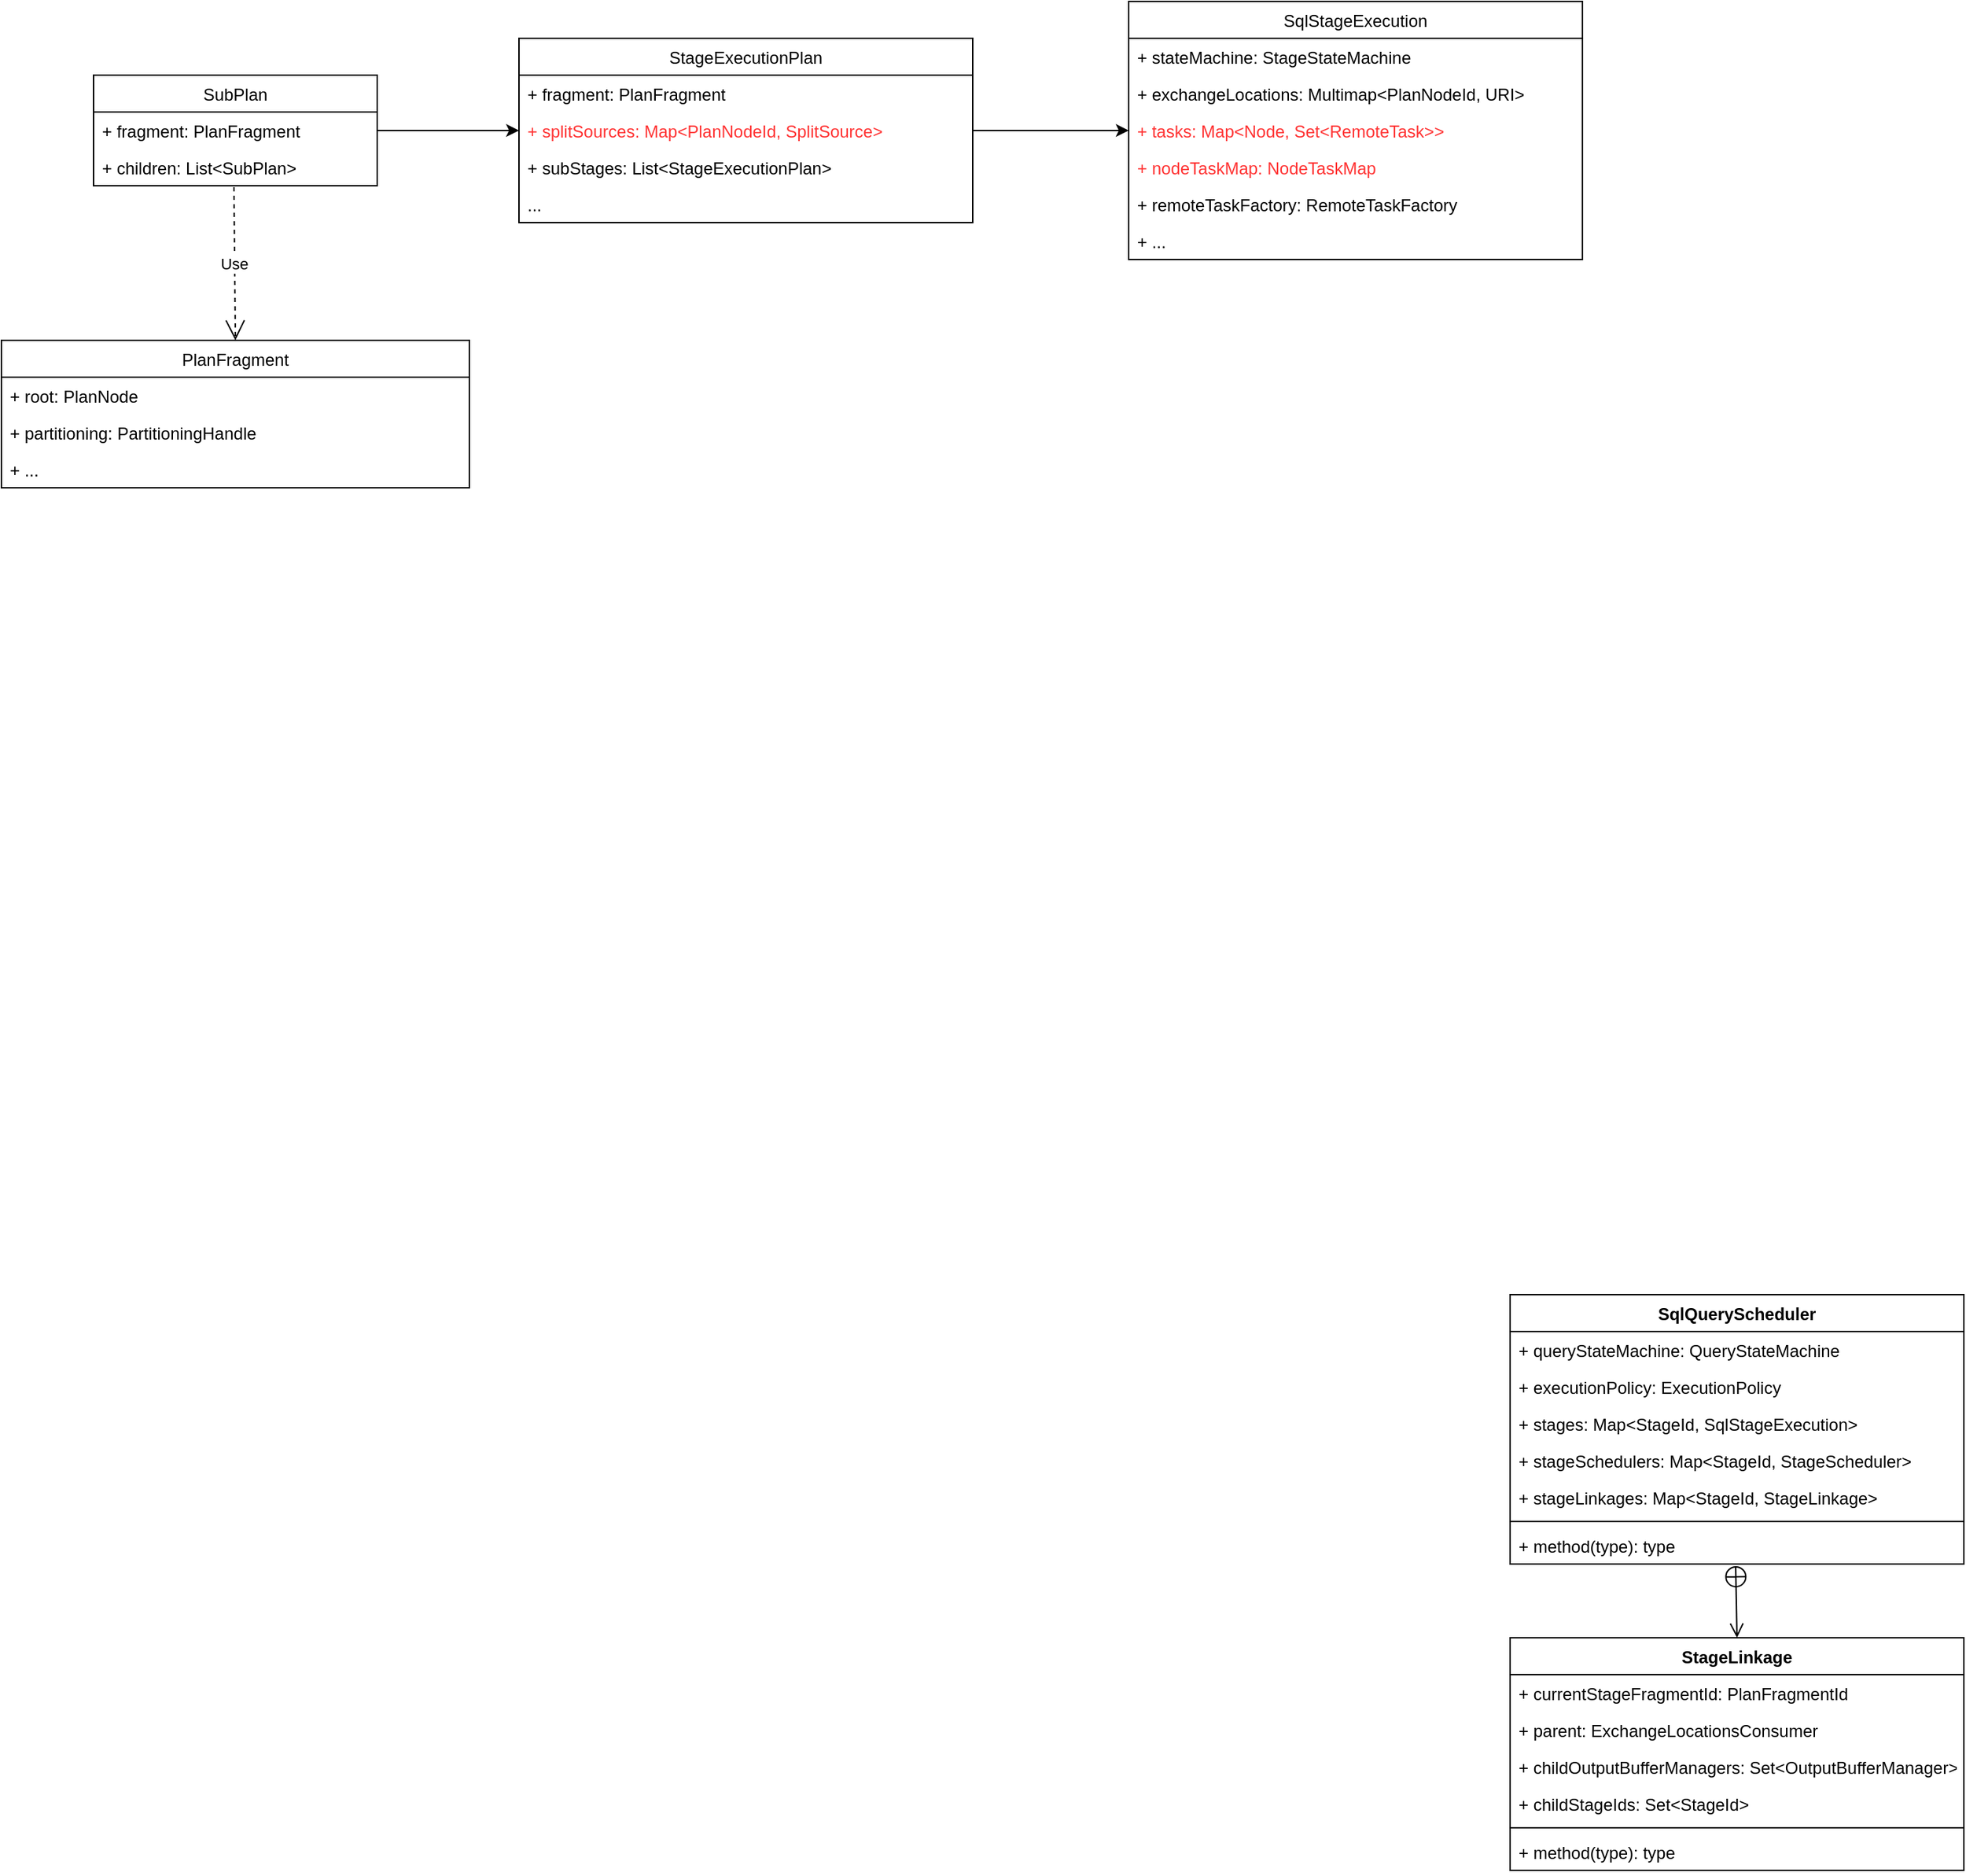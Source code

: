 <mxfile version="12.0.3" type="github" pages="1"><diagram id="SVBZJYeGc0hUywcnI8So" name="Page-1"><mxGraphModel dx="1186" dy="775" grid="1" gridSize="10" guides="1" tooltips="1" connect="1" arrows="1" fold="1" page="1" pageScale="1" pageWidth="2339" pageHeight="3300" math="0" shadow="0"><root><mxCell id="0"/><mxCell id="1" parent="0"/><mxCell id="zfZOaD6EwRZN9EKvPmm1-1" value="SubPlan" style="swimlane;fontStyle=0;childLayout=stackLayout;horizontal=1;startSize=26;fillColor=none;horizontalStack=0;resizeParent=1;resizeParentMax=0;resizeLast=0;collapsible=1;marginBottom=0;" parent="1" vertex="1"><mxGeometry x="170" y="327" width="200" height="78" as="geometry"/></mxCell><mxCell id="zfZOaD6EwRZN9EKvPmm1-2" value="+ fragment: PlanFragment" style="text;strokeColor=none;fillColor=none;align=left;verticalAlign=top;spacingLeft=4;spacingRight=4;overflow=hidden;rotatable=0;points=[[0,0.5],[1,0.5]];portConstraint=eastwest;" parent="zfZOaD6EwRZN9EKvPmm1-1" vertex="1"><mxGeometry y="26" width="200" height="26" as="geometry"/></mxCell><mxCell id="zfZOaD6EwRZN9EKvPmm1-3" value="+ children: List&lt;SubPlan&gt;" style="text;strokeColor=none;fillColor=none;align=left;verticalAlign=top;spacingLeft=4;spacingRight=4;overflow=hidden;rotatable=0;points=[[0,0.5],[1,0.5]];portConstraint=eastwest;" parent="zfZOaD6EwRZN9EKvPmm1-1" vertex="1"><mxGeometry y="52" width="200" height="26" as="geometry"/></mxCell><mxCell id="zfZOaD6EwRZN9EKvPmm1-16" value="StageExecutionPlan" style="swimlane;fontStyle=0;childLayout=stackLayout;horizontal=1;startSize=26;fillColor=none;horizontalStack=0;resizeParent=1;resizeParentMax=0;resizeLast=0;collapsible=1;marginBottom=0;" parent="1" vertex="1"><mxGeometry x="470" y="301" width="320" height="130" as="geometry"/></mxCell><mxCell id="zfZOaD6EwRZN9EKvPmm1-17" value="+ fragment: PlanFragment&#10;" style="text;strokeColor=none;fillColor=none;align=left;verticalAlign=top;spacingLeft=4;spacingRight=4;overflow=hidden;rotatable=0;points=[[0,0.5],[1,0.5]];portConstraint=eastwest;" parent="zfZOaD6EwRZN9EKvPmm1-16" vertex="1"><mxGeometry y="26" width="320" height="26" as="geometry"/></mxCell><mxCell id="zfZOaD6EwRZN9EKvPmm1-18" value="+ splitSources: Map&lt;PlanNodeId, SplitSource&gt;" style="text;strokeColor=none;fillColor=none;align=left;verticalAlign=top;spacingLeft=4;spacingRight=4;overflow=hidden;rotatable=0;points=[[0,0.5],[1,0.5]];portConstraint=eastwest;fontColor=#FF3333;" parent="zfZOaD6EwRZN9EKvPmm1-16" vertex="1"><mxGeometry y="52" width="320" height="26" as="geometry"/></mxCell><mxCell id="zfZOaD6EwRZN9EKvPmm1-19" value="+ subStages: List&lt;StageExecutionPlan&gt;&#10;&#10;&#10;" style="text;strokeColor=none;fillColor=none;align=left;verticalAlign=top;spacingLeft=4;spacingRight=4;overflow=hidden;rotatable=0;points=[[0,0.5],[1,0.5]];portConstraint=eastwest;" parent="zfZOaD6EwRZN9EKvPmm1-16" vertex="1"><mxGeometry y="78" width="320" height="26" as="geometry"/></mxCell><mxCell id="C-cVyiuGSrLfDeFGw-Ot-8" value="..." style="text;strokeColor=none;fillColor=none;align=left;verticalAlign=top;spacingLeft=4;spacingRight=4;overflow=hidden;rotatable=0;points=[[0,0.5],[1,0.5]];portConstraint=eastwest;" vertex="1" parent="zfZOaD6EwRZN9EKvPmm1-16"><mxGeometry y="104" width="320" height="26" as="geometry"/></mxCell><mxCell id="C-cVyiuGSrLfDeFGw-Ot-15" style="edgeStyle=orthogonalEdgeStyle;rounded=0;orthogonalLoop=1;jettySize=auto;html=1;exitX=1;exitY=0.5;exitDx=0;exitDy=0;entryX=0;entryY=0.5;entryDx=0;entryDy=0;" edge="1" parent="1" source="zfZOaD6EwRZN9EKvPmm1-2" target="zfZOaD6EwRZN9EKvPmm1-18"><mxGeometry relative="1" as="geometry"/></mxCell><mxCell id="C-cVyiuGSrLfDeFGw-Ot-24" value="PlanFragment" style="swimlane;fontStyle=0;childLayout=stackLayout;horizontal=1;startSize=26;fillColor=none;horizontalStack=0;resizeParent=1;resizeParentMax=0;resizeLast=0;collapsible=1;marginBottom=0;" vertex="1" parent="1"><mxGeometry x="105" y="514" width="330" height="104" as="geometry"/></mxCell><mxCell id="C-cVyiuGSrLfDeFGw-Ot-25" value="+ root: PlanNode" style="text;strokeColor=none;fillColor=none;align=left;verticalAlign=top;spacingLeft=4;spacingRight=4;overflow=hidden;rotatable=0;points=[[0,0.5],[1,0.5]];portConstraint=eastwest;" vertex="1" parent="C-cVyiuGSrLfDeFGw-Ot-24"><mxGeometry y="26" width="330" height="26" as="geometry"/></mxCell><mxCell id="C-cVyiuGSrLfDeFGw-Ot-26" value="+ partitioning: PartitioningHandle" style="text;strokeColor=none;fillColor=none;align=left;verticalAlign=top;spacingLeft=4;spacingRight=4;overflow=hidden;rotatable=0;points=[[0,0.5],[1,0.5]];portConstraint=eastwest;" vertex="1" parent="C-cVyiuGSrLfDeFGw-Ot-24"><mxGeometry y="52" width="330" height="26" as="geometry"/></mxCell><mxCell id="C-cVyiuGSrLfDeFGw-Ot-27" value="+ ..." style="text;strokeColor=none;fillColor=none;align=left;verticalAlign=top;spacingLeft=4;spacingRight=4;overflow=hidden;rotatable=0;points=[[0,0.5],[1,0.5]];portConstraint=eastwest;" vertex="1" parent="C-cVyiuGSrLfDeFGw-Ot-24"><mxGeometry y="78" width="330" height="26" as="geometry"/></mxCell><mxCell id="C-cVyiuGSrLfDeFGw-Ot-29" value="Use" style="endArrow=open;endSize=12;dashed=1;html=1;entryX=0.5;entryY=0;entryDx=0;entryDy=0;exitX=0.495;exitY=1.038;exitDx=0;exitDy=0;exitPerimeter=0;" edge="1" parent="1" source="zfZOaD6EwRZN9EKvPmm1-3" target="C-cVyiuGSrLfDeFGw-Ot-24"><mxGeometry width="160" relative="1" as="geometry"><mxPoint x="250" y="417" as="sourcePoint"/><mxPoint x="410" y="417" as="targetPoint"/></mxGeometry></mxCell><mxCell id="C-cVyiuGSrLfDeFGw-Ot-30" value="SqlQueryScheduler" style="swimlane;fontStyle=1;align=center;verticalAlign=top;childLayout=stackLayout;horizontal=1;startSize=26;horizontalStack=0;resizeParent=1;resizeParentMax=0;resizeLast=0;collapsible=1;marginBottom=0;" vertex="1" parent="1"><mxGeometry x="1169" y="1187" width="320" height="190" as="geometry"/></mxCell><mxCell id="C-cVyiuGSrLfDeFGw-Ot-31" value="+ queryStateMachine: QueryStateMachine&#10; " style="text;strokeColor=none;fillColor=none;align=left;verticalAlign=top;spacingLeft=4;spacingRight=4;overflow=hidden;rotatable=0;points=[[0,0.5],[1,0.5]];portConstraint=eastwest;" vertex="1" parent="C-cVyiuGSrLfDeFGw-Ot-30"><mxGeometry y="26" width="320" height="26" as="geometry"/></mxCell><mxCell id="C-cVyiuGSrLfDeFGw-Ot-34" value="+ executionPolicy: ExecutionPolicy&#10; " style="text;strokeColor=none;fillColor=none;align=left;verticalAlign=top;spacingLeft=4;spacingRight=4;overflow=hidden;rotatable=0;points=[[0,0.5],[1,0.5]];portConstraint=eastwest;" vertex="1" parent="C-cVyiuGSrLfDeFGw-Ot-30"><mxGeometry y="52" width="320" height="26" as="geometry"/></mxCell><mxCell id="C-cVyiuGSrLfDeFGw-Ot-35" value="+ stages: Map&lt;StageId, SqlStageExecution&gt;" style="text;strokeColor=none;fillColor=none;align=left;verticalAlign=top;spacingLeft=4;spacingRight=4;overflow=hidden;rotatable=0;points=[[0,0.5],[1,0.5]];portConstraint=eastwest;" vertex="1" parent="C-cVyiuGSrLfDeFGw-Ot-30"><mxGeometry y="78" width="320" height="26" as="geometry"/></mxCell><mxCell id="C-cVyiuGSrLfDeFGw-Ot-36" value="+ stageSchedulers: Map&lt;StageId, StageScheduler&gt;&#10; " style="text;strokeColor=none;fillColor=none;align=left;verticalAlign=top;spacingLeft=4;spacingRight=4;overflow=hidden;rotatable=0;points=[[0,0.5],[1,0.5]];portConstraint=eastwest;" vertex="1" parent="C-cVyiuGSrLfDeFGw-Ot-30"><mxGeometry y="104" width="320" height="26" as="geometry"/></mxCell><mxCell id="C-cVyiuGSrLfDeFGw-Ot-37" value="+ stageLinkages: Map&lt;StageId, StageLinkage&gt;&#10; " style="text;strokeColor=none;fillColor=none;align=left;verticalAlign=top;spacingLeft=4;spacingRight=4;overflow=hidden;rotatable=0;points=[[0,0.5],[1,0.5]];portConstraint=eastwest;" vertex="1" parent="C-cVyiuGSrLfDeFGw-Ot-30"><mxGeometry y="130" width="320" height="26" as="geometry"/></mxCell><mxCell id="C-cVyiuGSrLfDeFGw-Ot-32" value="" style="line;strokeWidth=1;fillColor=none;align=left;verticalAlign=middle;spacingTop=-1;spacingLeft=3;spacingRight=3;rotatable=0;labelPosition=right;points=[];portConstraint=eastwest;" vertex="1" parent="C-cVyiuGSrLfDeFGw-Ot-30"><mxGeometry y="156" width="320" height="8" as="geometry"/></mxCell><mxCell id="C-cVyiuGSrLfDeFGw-Ot-33" value="+ method(type): type" style="text;strokeColor=none;fillColor=none;align=left;verticalAlign=top;spacingLeft=4;spacingRight=4;overflow=hidden;rotatable=0;points=[[0,0.5],[1,0.5]];portConstraint=eastwest;" vertex="1" parent="C-cVyiuGSrLfDeFGw-Ot-30"><mxGeometry y="164" width="320" height="26" as="geometry"/></mxCell><mxCell id="C-cVyiuGSrLfDeFGw-Ot-38" value="SqlStageExecution" style="swimlane;fontStyle=0;childLayout=stackLayout;horizontal=1;startSize=26;fillColor=none;horizontalStack=0;resizeParent=1;resizeParentMax=0;resizeLast=0;collapsible=1;marginBottom=0;" vertex="1" parent="1"><mxGeometry x="900" y="275" width="320" height="182" as="geometry"/></mxCell><mxCell id="C-cVyiuGSrLfDeFGw-Ot-39" value="+ stateMachine: StageStateMachine" style="text;strokeColor=none;fillColor=none;align=left;verticalAlign=top;spacingLeft=4;spacingRight=4;overflow=hidden;rotatable=0;points=[[0,0.5],[1,0.5]];portConstraint=eastwest;" vertex="1" parent="C-cVyiuGSrLfDeFGw-Ot-38"><mxGeometry y="26" width="320" height="26" as="geometry"/></mxCell><mxCell id="C-cVyiuGSrLfDeFGw-Ot-50" value="+ exchangeLocations: Multimap&lt;PlanNodeId, URI&gt;&#10;" style="text;strokeColor=none;fillColor=none;align=left;verticalAlign=top;spacingLeft=4;spacingRight=4;overflow=hidden;rotatable=0;points=[[0,0.5],[1,0.5]];portConstraint=eastwest;" vertex="1" parent="C-cVyiuGSrLfDeFGw-Ot-38"><mxGeometry y="52" width="320" height="26" as="geometry"/></mxCell><mxCell id="C-cVyiuGSrLfDeFGw-Ot-51" value="+ tasks: Map&lt;Node, Set&lt;RemoteTask&gt;&gt;&#10;" style="text;strokeColor=none;fillColor=none;align=left;verticalAlign=top;spacingLeft=4;spacingRight=4;overflow=hidden;rotatable=0;points=[[0,0.5],[1,0.5]];portConstraint=eastwest;fontColor=#FF3333;" vertex="1" parent="C-cVyiuGSrLfDeFGw-Ot-38"><mxGeometry y="78" width="320" height="26" as="geometry"/></mxCell><mxCell id="C-cVyiuGSrLfDeFGw-Ot-41" value="+ nodeTaskMap: NodeTaskMap&#10;" style="text;strokeColor=none;fillColor=none;align=left;verticalAlign=top;spacingLeft=4;spacingRight=4;overflow=hidden;rotatable=0;points=[[0,0.5],[1,0.5]];portConstraint=eastwest;fontColor=#FF3333;" vertex="1" parent="C-cVyiuGSrLfDeFGw-Ot-38"><mxGeometry y="104" width="320" height="26" as="geometry"/></mxCell><mxCell id="C-cVyiuGSrLfDeFGw-Ot-40" value="+ remoteTaskFactory: RemoteTaskFactory&#10; " style="text;strokeColor=none;fillColor=none;align=left;verticalAlign=top;spacingLeft=4;spacingRight=4;overflow=hidden;rotatable=0;points=[[0,0.5],[1,0.5]];portConstraint=eastwest;" vertex="1" parent="C-cVyiuGSrLfDeFGw-Ot-38"><mxGeometry y="130" width="320" height="26" as="geometry"/></mxCell><mxCell id="C-cVyiuGSrLfDeFGw-Ot-54" value="+ ...&#10;" style="text;strokeColor=none;fillColor=none;align=left;verticalAlign=top;spacingLeft=4;spacingRight=4;overflow=hidden;rotatable=0;points=[[0,0.5],[1,0.5]];portConstraint=eastwest;" vertex="1" parent="C-cVyiuGSrLfDeFGw-Ot-38"><mxGeometry y="156" width="320" height="26" as="geometry"/></mxCell><mxCell id="C-cVyiuGSrLfDeFGw-Ot-42" value="StageLinkage" style="swimlane;fontStyle=1;align=center;verticalAlign=top;childLayout=stackLayout;horizontal=1;startSize=26;horizontalStack=0;resizeParent=1;resizeParentMax=0;resizeLast=0;collapsible=1;marginBottom=0;" vertex="1" parent="1"><mxGeometry x="1169" y="1429" width="320" height="164" as="geometry"/></mxCell><mxCell id="C-cVyiuGSrLfDeFGw-Ot-43" value="+ currentStageFragmentId: PlanFragmentId" style="text;strokeColor=none;fillColor=none;align=left;verticalAlign=top;spacingLeft=4;spacingRight=4;overflow=hidden;rotatable=0;points=[[0,0.5],[1,0.5]];portConstraint=eastwest;" vertex="1" parent="C-cVyiuGSrLfDeFGw-Ot-42"><mxGeometry y="26" width="320" height="26" as="geometry"/></mxCell><mxCell id="C-cVyiuGSrLfDeFGw-Ot-46" value="+ parent: ExchangeLocationsConsumer" style="text;strokeColor=none;fillColor=none;align=left;verticalAlign=top;spacingLeft=4;spacingRight=4;overflow=hidden;rotatable=0;points=[[0,0.5],[1,0.5]];portConstraint=eastwest;" vertex="1" parent="C-cVyiuGSrLfDeFGw-Ot-42"><mxGeometry y="52" width="320" height="26" as="geometry"/></mxCell><mxCell id="C-cVyiuGSrLfDeFGw-Ot-47" value="+ childOutputBufferManagers: Set&lt;OutputBufferManager&gt; " style="text;strokeColor=none;fillColor=none;align=left;verticalAlign=top;spacingLeft=4;spacingRight=4;overflow=hidden;rotatable=0;points=[[0,0.5],[1,0.5]];portConstraint=eastwest;" vertex="1" parent="C-cVyiuGSrLfDeFGw-Ot-42"><mxGeometry y="78" width="320" height="26" as="geometry"/></mxCell><mxCell id="C-cVyiuGSrLfDeFGw-Ot-48" value="+ childStageIds: Set&lt;StageId&gt; " style="text;strokeColor=none;fillColor=none;align=left;verticalAlign=top;spacingLeft=4;spacingRight=4;overflow=hidden;rotatable=0;points=[[0,0.5],[1,0.5]];portConstraint=eastwest;" vertex="1" parent="C-cVyiuGSrLfDeFGw-Ot-42"><mxGeometry y="104" width="320" height="26" as="geometry"/></mxCell><mxCell id="C-cVyiuGSrLfDeFGw-Ot-44" value="" style="line;strokeWidth=1;fillColor=none;align=left;verticalAlign=middle;spacingTop=-1;spacingLeft=3;spacingRight=3;rotatable=0;labelPosition=right;points=[];portConstraint=eastwest;" vertex="1" parent="C-cVyiuGSrLfDeFGw-Ot-42"><mxGeometry y="130" width="320" height="8" as="geometry"/></mxCell><mxCell id="C-cVyiuGSrLfDeFGw-Ot-45" value="+ method(type): type" style="text;strokeColor=none;fillColor=none;align=left;verticalAlign=top;spacingLeft=4;spacingRight=4;overflow=hidden;rotatable=0;points=[[0,0.5],[1,0.5]];portConstraint=eastwest;" vertex="1" parent="C-cVyiuGSrLfDeFGw-Ot-42"><mxGeometry y="138" width="320" height="26" as="geometry"/></mxCell><mxCell id="C-cVyiuGSrLfDeFGw-Ot-49" value="" style="endArrow=open;startArrow=circlePlus;endFill=0;startFill=0;endSize=8;html=1;entryX=0.5;entryY=0;entryDx=0;entryDy=0;exitX=0.497;exitY=1.038;exitDx=0;exitDy=0;exitPerimeter=0;" edge="1" parent="1" source="C-cVyiuGSrLfDeFGw-Ot-33" target="C-cVyiuGSrLfDeFGw-Ot-42"><mxGeometry width="160" relative="1" as="geometry"><mxPoint x="1329" y="1305" as="sourcePoint"/><mxPoint x="1489" y="1317" as="targetPoint"/></mxGeometry></mxCell><mxCell id="C-cVyiuGSrLfDeFGw-Ot-53" style="edgeStyle=orthogonalEdgeStyle;rounded=0;orthogonalLoop=1;jettySize=auto;html=1;exitX=1;exitY=0.5;exitDx=0;exitDy=0;entryX=0;entryY=0.5;entryDx=0;entryDy=0;" edge="1" parent="1" source="zfZOaD6EwRZN9EKvPmm1-18" target="C-cVyiuGSrLfDeFGw-Ot-51"><mxGeometry relative="1" as="geometry"><mxPoint x="930.206" y="365.588" as="sourcePoint"/><mxPoint x="1120" y="366" as="targetPoint"/></mxGeometry></mxCell></root></mxGraphModel></diagram></mxfile>